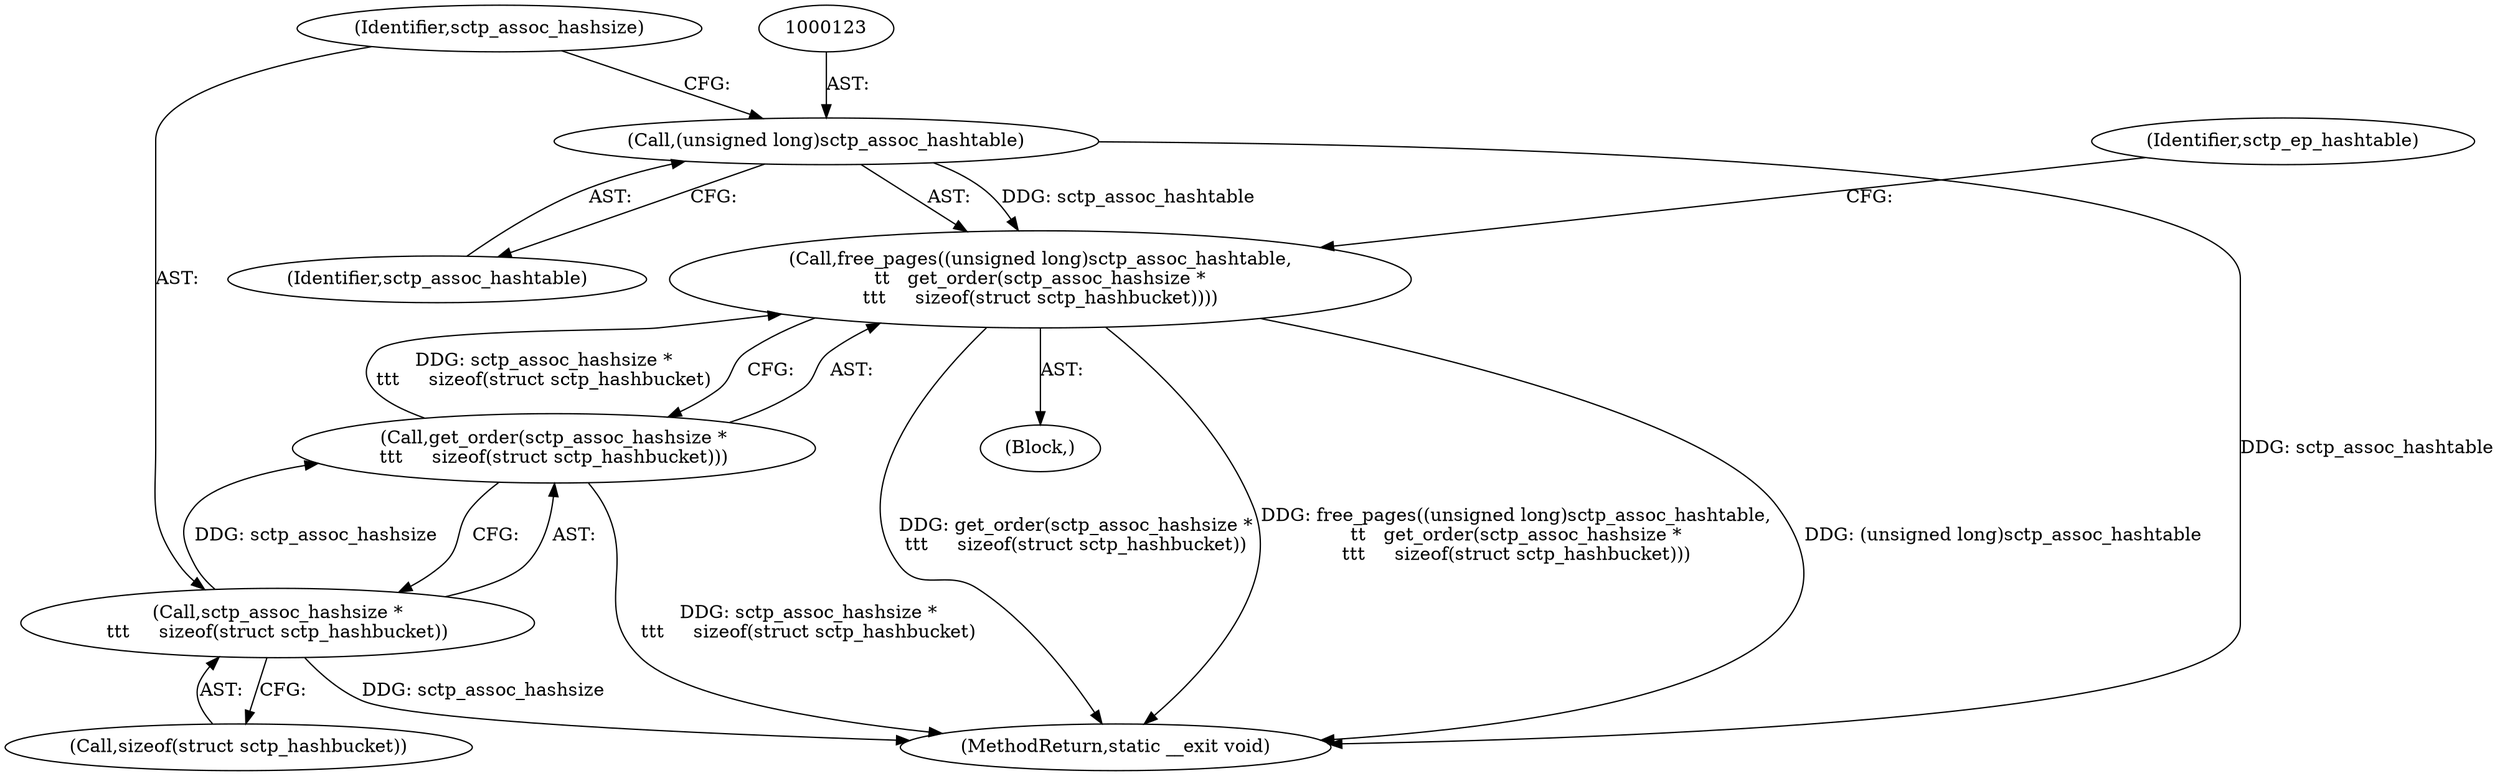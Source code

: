 digraph "0_linux_8e2d61e0aed2b7c4ecb35844fe07e0b2b762dee4@API" {
"1000121" [label="(Call,free_pages((unsigned long)sctp_assoc_hashtable,\n\t\t   get_order(sctp_assoc_hashsize *\n\t\t\t     sizeof(struct sctp_hashbucket))))"];
"1000122" [label="(Call,(unsigned long)sctp_assoc_hashtable)"];
"1000125" [label="(Call,get_order(sctp_assoc_hashsize *\n\t\t\t     sizeof(struct sctp_hashbucket)))"];
"1000126" [label="(Call,sctp_assoc_hashsize *\n\t\t\t     sizeof(struct sctp_hashbucket))"];
"1000131" [label="(Identifier,sctp_ep_hashtable)"];
"1000125" [label="(Call,get_order(sctp_assoc_hashsize *\n\t\t\t     sizeof(struct sctp_hashbucket)))"];
"1000122" [label="(Call,(unsigned long)sctp_assoc_hashtable)"];
"1000128" [label="(Call,sizeof(struct sctp_hashbucket))"];
"1000107" [label="(Block,)"];
"1000127" [label="(Identifier,sctp_assoc_hashsize)"];
"1000124" [label="(Identifier,sctp_assoc_hashtable)"];
"1000149" [label="(MethodReturn,static __exit void)"];
"1000121" [label="(Call,free_pages((unsigned long)sctp_assoc_hashtable,\n\t\t   get_order(sctp_assoc_hashsize *\n\t\t\t     sizeof(struct sctp_hashbucket))))"];
"1000126" [label="(Call,sctp_assoc_hashsize *\n\t\t\t     sizeof(struct sctp_hashbucket))"];
"1000121" -> "1000107"  [label="AST: "];
"1000121" -> "1000125"  [label="CFG: "];
"1000122" -> "1000121"  [label="AST: "];
"1000125" -> "1000121"  [label="AST: "];
"1000131" -> "1000121"  [label="CFG: "];
"1000121" -> "1000149"  [label="DDG: get_order(sctp_assoc_hashsize *\n\t\t\t     sizeof(struct sctp_hashbucket))"];
"1000121" -> "1000149"  [label="DDG: free_pages((unsigned long)sctp_assoc_hashtable,\n\t\t   get_order(sctp_assoc_hashsize *\n\t\t\t     sizeof(struct sctp_hashbucket)))"];
"1000121" -> "1000149"  [label="DDG: (unsigned long)sctp_assoc_hashtable"];
"1000122" -> "1000121"  [label="DDG: sctp_assoc_hashtable"];
"1000125" -> "1000121"  [label="DDG: sctp_assoc_hashsize *\n\t\t\t     sizeof(struct sctp_hashbucket)"];
"1000122" -> "1000124"  [label="CFG: "];
"1000123" -> "1000122"  [label="AST: "];
"1000124" -> "1000122"  [label="AST: "];
"1000127" -> "1000122"  [label="CFG: "];
"1000122" -> "1000149"  [label="DDG: sctp_assoc_hashtable"];
"1000125" -> "1000126"  [label="CFG: "];
"1000126" -> "1000125"  [label="AST: "];
"1000125" -> "1000149"  [label="DDG: sctp_assoc_hashsize *\n\t\t\t     sizeof(struct sctp_hashbucket)"];
"1000126" -> "1000125"  [label="DDG: sctp_assoc_hashsize"];
"1000126" -> "1000128"  [label="CFG: "];
"1000127" -> "1000126"  [label="AST: "];
"1000128" -> "1000126"  [label="AST: "];
"1000126" -> "1000149"  [label="DDG: sctp_assoc_hashsize"];
}
